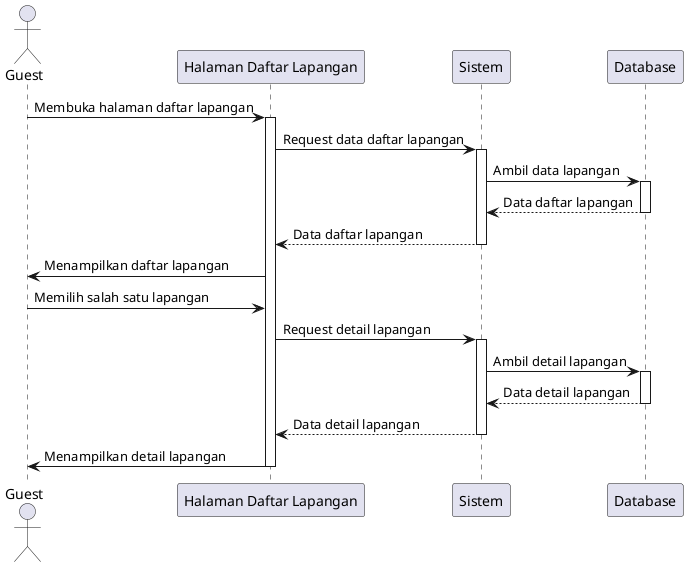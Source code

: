 @startuml
actor Guest
participant "Halaman Daftar Lapangan" as FieldList
participant "Sistem" as System
participant "Database" as DB

Guest -> FieldList : Membuka halaman daftar lapangan
activate FieldList
FieldList -> System : Request data daftar lapangan
activate System
System -> DB : Ambil data lapangan
activate DB
DB --> System : Data daftar lapangan
deactivate DB
System --> FieldList : Data daftar lapangan
deactivate System
FieldList -> Guest : Menampilkan daftar lapangan

Guest -> FieldList : Memilih salah satu lapangan
FieldList -> System : Request detail lapangan
activate System
System -> DB : Ambil detail lapangan
activate DB
DB --> System : Data detail lapangan
deactivate DB
System --> FieldList : Data detail lapangan
deactivate System
FieldList -> Guest : Menampilkan detail lapangan
deactivate FieldList

@enduml
